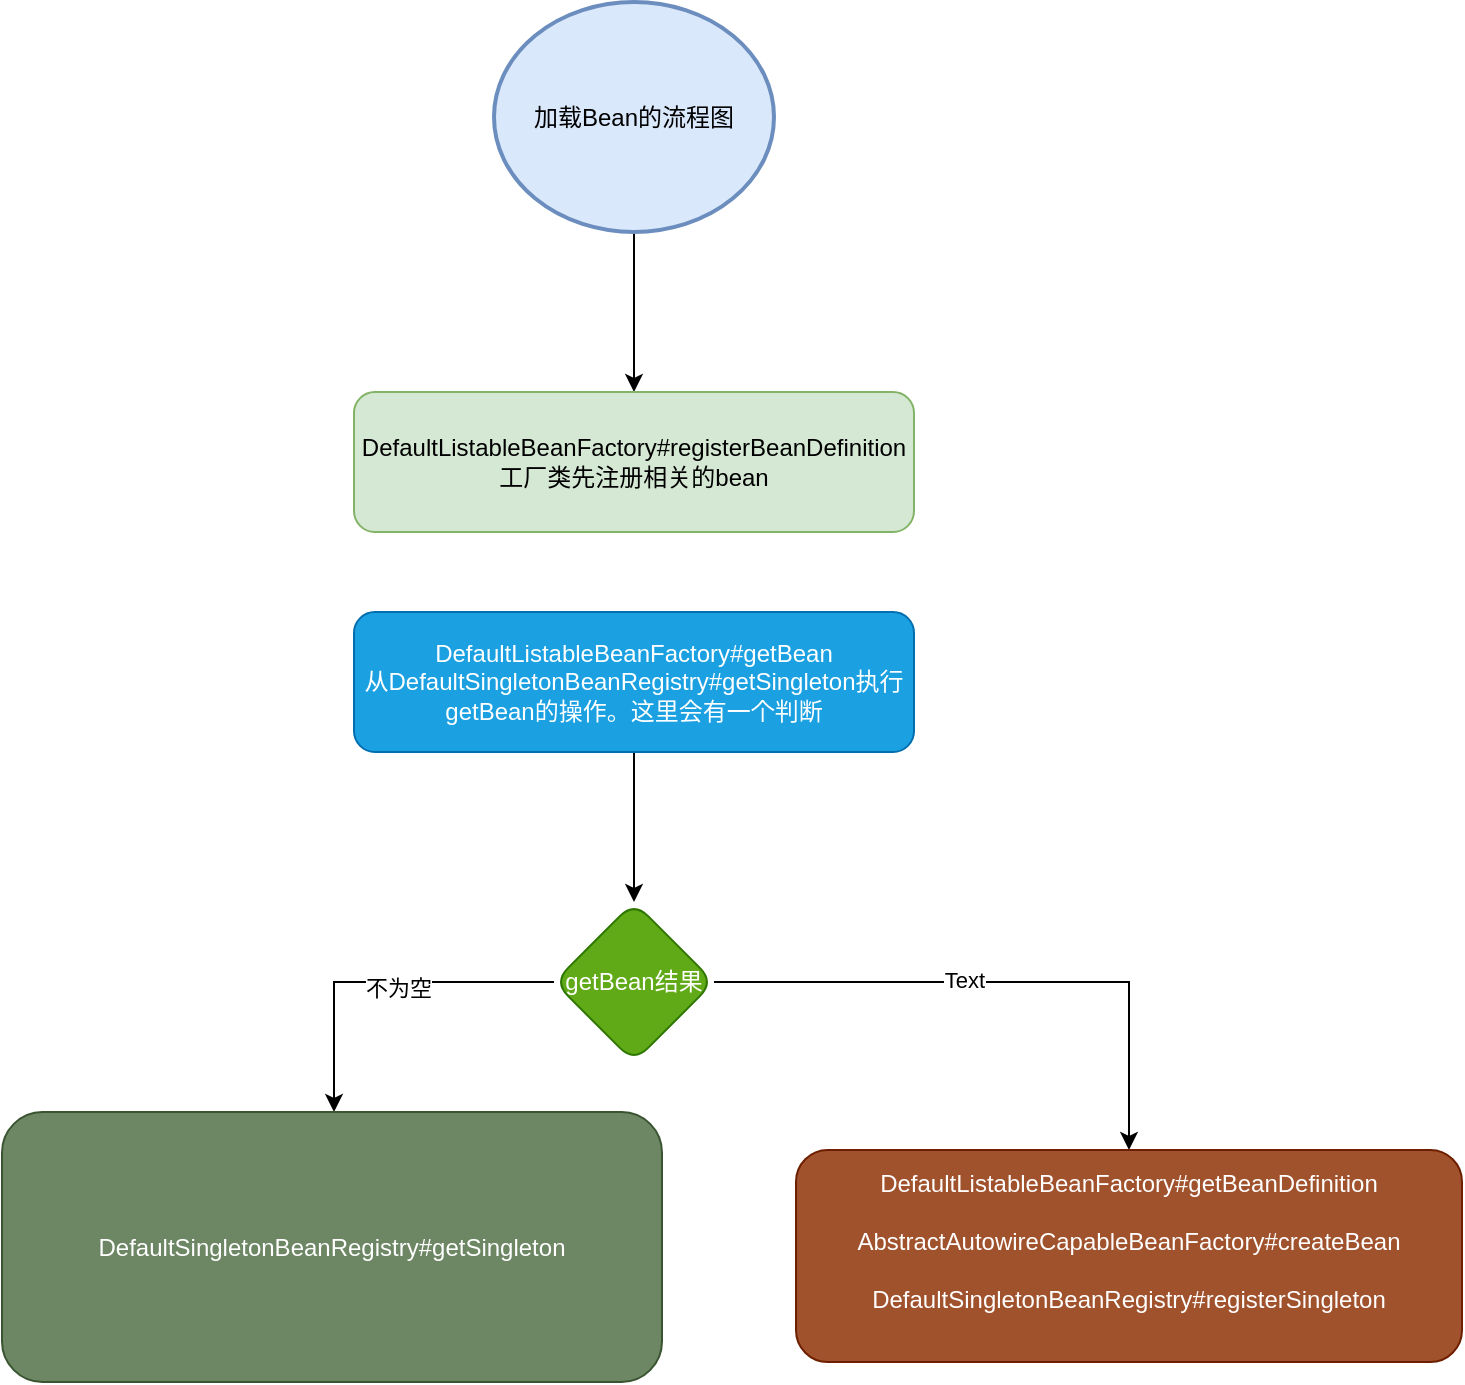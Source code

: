 <mxfile version="20.8.3" type="github">
  <diagram id="C5RBs43oDa-KdzZeNtuy" name="Page-1">
    <mxGraphModel dx="1434" dy="1915" grid="1" gridSize="10" guides="1" tooltips="1" connect="1" arrows="1" fold="1" page="1" pageScale="1" pageWidth="827" pageHeight="1169" math="0" shadow="0">
      <root>
        <mxCell id="WIyWlLk6GJQsqaUBKTNV-0" />
        <mxCell id="WIyWlLk6GJQsqaUBKTNV-1" parent="WIyWlLk6GJQsqaUBKTNV-0" />
        <mxCell id="xIa-hyiJjzm8NpH4qHUc-2" style="edgeStyle=orthogonalEdgeStyle;rounded=0;orthogonalLoop=1;jettySize=auto;html=1;exitX=0.5;exitY=1;exitDx=0;exitDy=0;exitPerimeter=0;entryX=0.5;entryY=0;entryDx=0;entryDy=0;" edge="1" parent="WIyWlLk6GJQsqaUBKTNV-1" source="xIa-hyiJjzm8NpH4qHUc-0" target="xIa-hyiJjzm8NpH4qHUc-1">
          <mxGeometry relative="1" as="geometry" />
        </mxCell>
        <mxCell id="xIa-hyiJjzm8NpH4qHUc-0" value="加载Bean的流程图&lt;br&gt;" style="strokeWidth=2;html=1;shape=mxgraph.flowchart.start_2;whiteSpace=wrap;fillColor=#dae8fc;strokeColor=#6c8ebf;" vertex="1" parent="WIyWlLk6GJQsqaUBKTNV-1">
          <mxGeometry x="386" y="-40" width="140" height="115" as="geometry" />
        </mxCell>
        <mxCell id="xIa-hyiJjzm8NpH4qHUc-1" value="DefaultListableBeanFactory#registerBeanDefinition&#xa;工厂类先注册相关的bean" style="rounded=1;whiteSpace=wrap;fontStyle=0;fillColor=#d5e8d4;strokeColor=#82b366;" vertex="1" parent="WIyWlLk6GJQsqaUBKTNV-1">
          <mxGeometry x="316" y="155" width="280" height="70" as="geometry" />
        </mxCell>
        <mxCell id="xIa-hyiJjzm8NpH4qHUc-5" value="" style="edgeStyle=orthogonalEdgeStyle;rounded=0;orthogonalLoop=1;jettySize=auto;html=1;" edge="1" parent="WIyWlLk6GJQsqaUBKTNV-1" source="xIa-hyiJjzm8NpH4qHUc-3" target="xIa-hyiJjzm8NpH4qHUc-4">
          <mxGeometry relative="1" as="geometry" />
        </mxCell>
        <mxCell id="xIa-hyiJjzm8NpH4qHUc-3" value="DefaultListableBeanFactory#getBean&#xa;从DefaultSingletonBeanRegistry#getSingleton执行getBean的操作。这里会有一个判断" style="rounded=1;whiteSpace=wrap;fontStyle=0;fillColor=#1ba1e2;fontColor=#ffffff;strokeColor=#006EAF;" vertex="1" parent="WIyWlLk6GJQsqaUBKTNV-1">
          <mxGeometry x="316" y="265" width="280" height="70" as="geometry" />
        </mxCell>
        <mxCell id="xIa-hyiJjzm8NpH4qHUc-13" value="" style="edgeStyle=orthogonalEdgeStyle;rounded=0;orthogonalLoop=1;jettySize=auto;html=1;" edge="1" parent="WIyWlLk6GJQsqaUBKTNV-1" source="xIa-hyiJjzm8NpH4qHUc-4">
          <mxGeometry relative="1" as="geometry">
            <mxPoint x="306" y="515" as="targetPoint" />
            <Array as="points">
              <mxPoint x="306" y="450" />
            </Array>
          </mxGeometry>
        </mxCell>
        <mxCell id="xIa-hyiJjzm8NpH4qHUc-19" value="不为空" style="edgeLabel;html=1;align=center;verticalAlign=middle;resizable=0;points=[];" vertex="1" connectable="0" parent="xIa-hyiJjzm8NpH4qHUc-13">
          <mxGeometry x="-0.109" y="3" relative="1" as="geometry">
            <mxPoint as="offset" />
          </mxGeometry>
        </mxCell>
        <mxCell id="xIa-hyiJjzm8NpH4qHUc-15" value="" style="edgeStyle=orthogonalEdgeStyle;rounded=0;orthogonalLoop=1;jettySize=auto;html=1;" edge="1" parent="WIyWlLk6GJQsqaUBKTNV-1" source="xIa-hyiJjzm8NpH4qHUc-4" target="xIa-hyiJjzm8NpH4qHUc-14">
          <mxGeometry relative="1" as="geometry" />
        </mxCell>
        <mxCell id="xIa-hyiJjzm8NpH4qHUc-20" value="Text" style="edgeLabel;html=1;align=center;verticalAlign=middle;resizable=0;points=[];" vertex="1" connectable="0" parent="xIa-hyiJjzm8NpH4qHUc-15">
          <mxGeometry x="-0.141" y="1" relative="1" as="geometry">
            <mxPoint as="offset" />
          </mxGeometry>
        </mxCell>
        <mxCell id="xIa-hyiJjzm8NpH4qHUc-4" value="getBean结果" style="rhombus;whiteSpace=wrap;rounded=1;fontStyle=0;fillColor=#60a917;fontColor=#ffffff;strokeColor=#2D7600;" vertex="1" parent="WIyWlLk6GJQsqaUBKTNV-1">
          <mxGeometry x="416" y="410" width="80" height="80" as="geometry" />
        </mxCell>
        <mxCell id="xIa-hyiJjzm8NpH4qHUc-14" value="DefaultListableBeanFactory#getBeanDefinition&#xa;&#xa;AbstractAutowireCapableBeanFactory#createBean&#xa;&#xa;DefaultSingletonBeanRegistry#registerSingleton&#xa;" style="whiteSpace=wrap;rounded=1;fontStyle=0;fillColor=#a0522d;fontColor=#ffffff;strokeColor=#6D1F00;" vertex="1" parent="WIyWlLk6GJQsqaUBKTNV-1">
          <mxGeometry x="537" y="534" width="333" height="106" as="geometry" />
        </mxCell>
        <mxCell id="xIa-hyiJjzm8NpH4qHUc-22" value="DefaultSingletonBeanRegistry#getSingleton" style="rounded=1;whiteSpace=wrap;fillColor=#6d8764;fontColor=#ffffff;strokeColor=#3A5431;" vertex="1" parent="WIyWlLk6GJQsqaUBKTNV-1">
          <mxGeometry x="140" y="515" width="330" height="135" as="geometry" />
        </mxCell>
      </root>
    </mxGraphModel>
  </diagram>
</mxfile>

